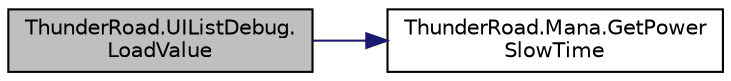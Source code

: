 digraph "ThunderRoad.UIListDebug.LoadValue"
{
 // LATEX_PDF_SIZE
  edge [fontname="Helvetica",fontsize="10",labelfontname="Helvetica",labelfontsize="10"];
  node [fontname="Helvetica",fontsize="10",shape=record];
  rankdir="LR";
  Node1 [label="ThunderRoad.UIListDebug.\lLoadValue",height=0.2,width=0.4,color="black", fillcolor="grey75", style="filled", fontcolor="black",tooltip="Loads the value."];
  Node1 -> Node2 [color="midnightblue",fontsize="10",style="solid",fontname="Helvetica"];
  Node2 [label="ThunderRoad.Mana.GetPower\lSlowTime",height=0.2,width=0.4,color="black", fillcolor="white", style="filled",URL="$class_thunder_road_1_1_mana.html#a9c7bf28a6a4d0057575ef0c249e3edc1",tooltip="Gets the power slow time."];
}
